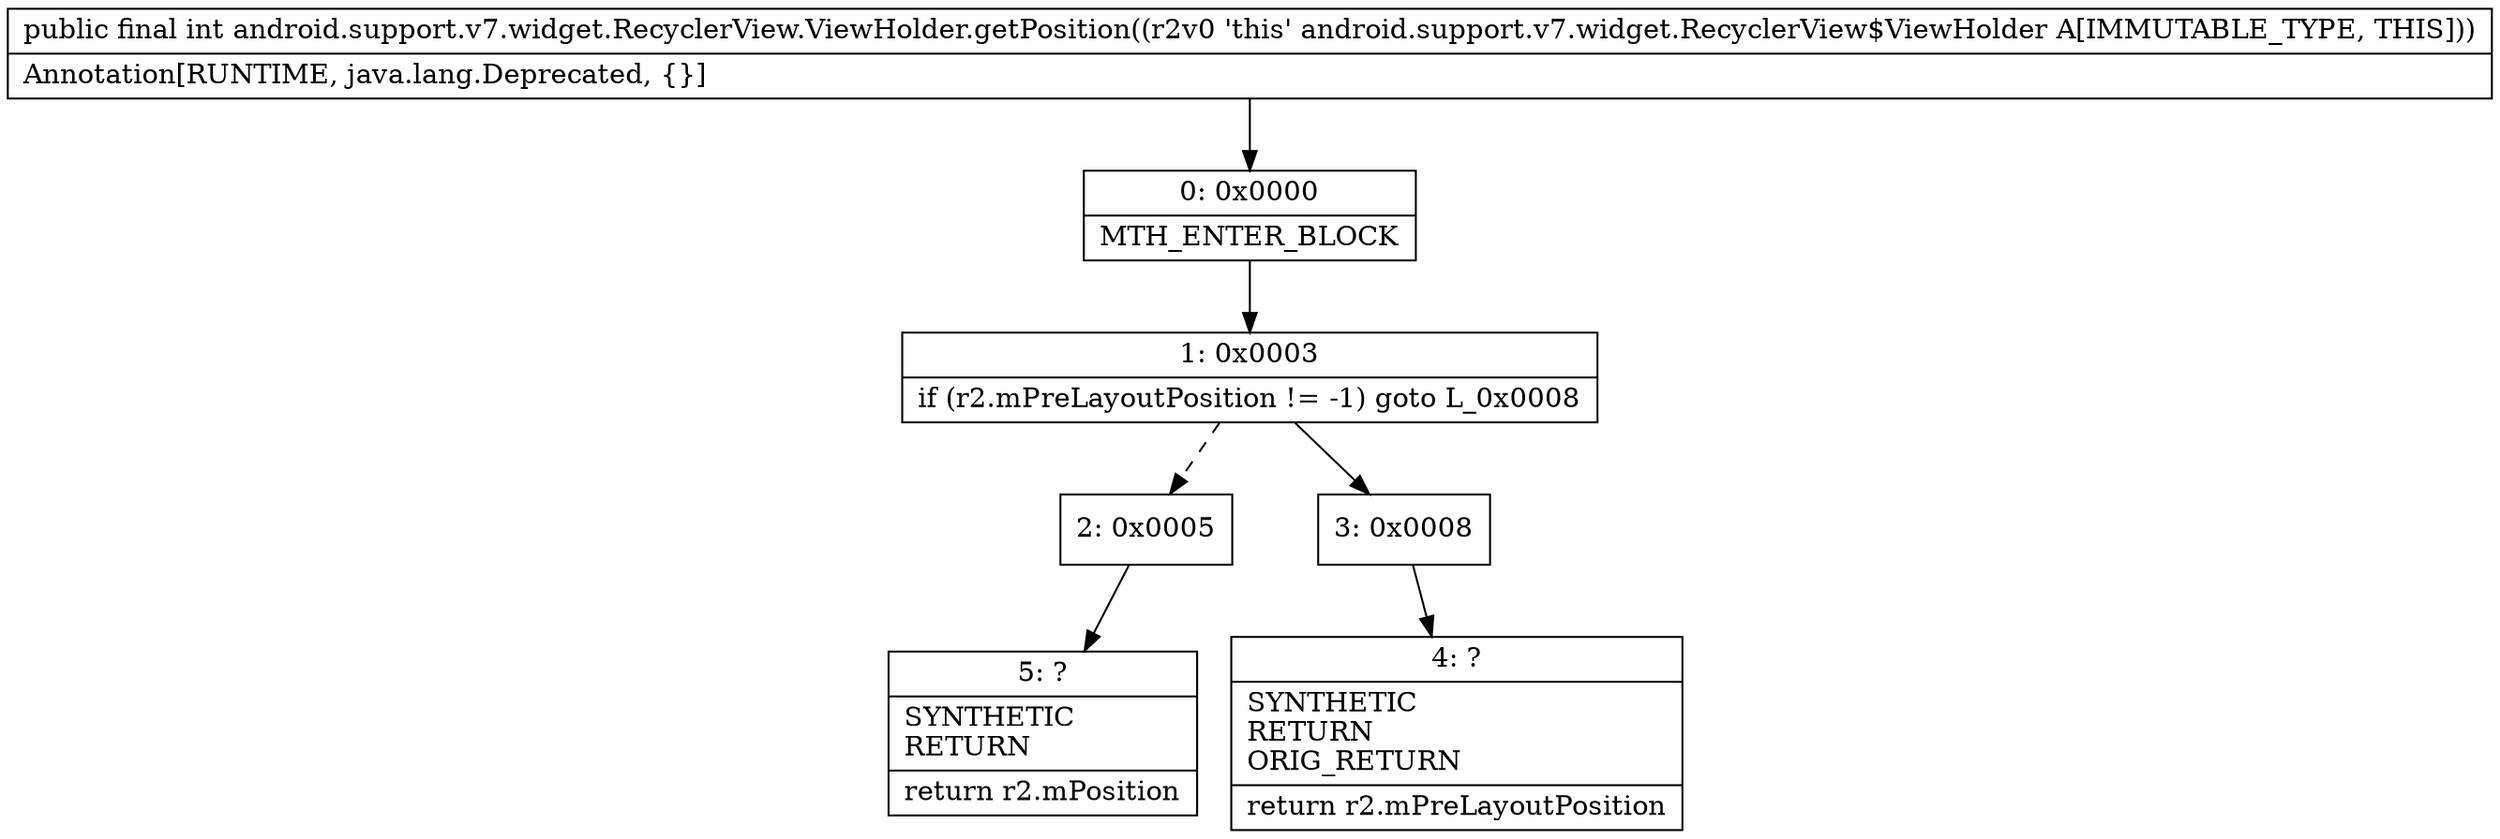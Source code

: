 digraph "CFG forandroid.support.v7.widget.RecyclerView.ViewHolder.getPosition()I" {
Node_0 [shape=record,label="{0\:\ 0x0000|MTH_ENTER_BLOCK\l}"];
Node_1 [shape=record,label="{1\:\ 0x0003|if (r2.mPreLayoutPosition != \-1) goto L_0x0008\l}"];
Node_2 [shape=record,label="{2\:\ 0x0005}"];
Node_3 [shape=record,label="{3\:\ 0x0008}"];
Node_4 [shape=record,label="{4\:\ ?|SYNTHETIC\lRETURN\lORIG_RETURN\l|return r2.mPreLayoutPosition\l}"];
Node_5 [shape=record,label="{5\:\ ?|SYNTHETIC\lRETURN\l|return r2.mPosition\l}"];
MethodNode[shape=record,label="{public final int android.support.v7.widget.RecyclerView.ViewHolder.getPosition((r2v0 'this' android.support.v7.widget.RecyclerView$ViewHolder A[IMMUTABLE_TYPE, THIS]))  | Annotation[RUNTIME, java.lang.Deprecated, \{\}]\l}"];
MethodNode -> Node_0;
Node_0 -> Node_1;
Node_1 -> Node_2[style=dashed];
Node_1 -> Node_3;
Node_2 -> Node_5;
Node_3 -> Node_4;
}

